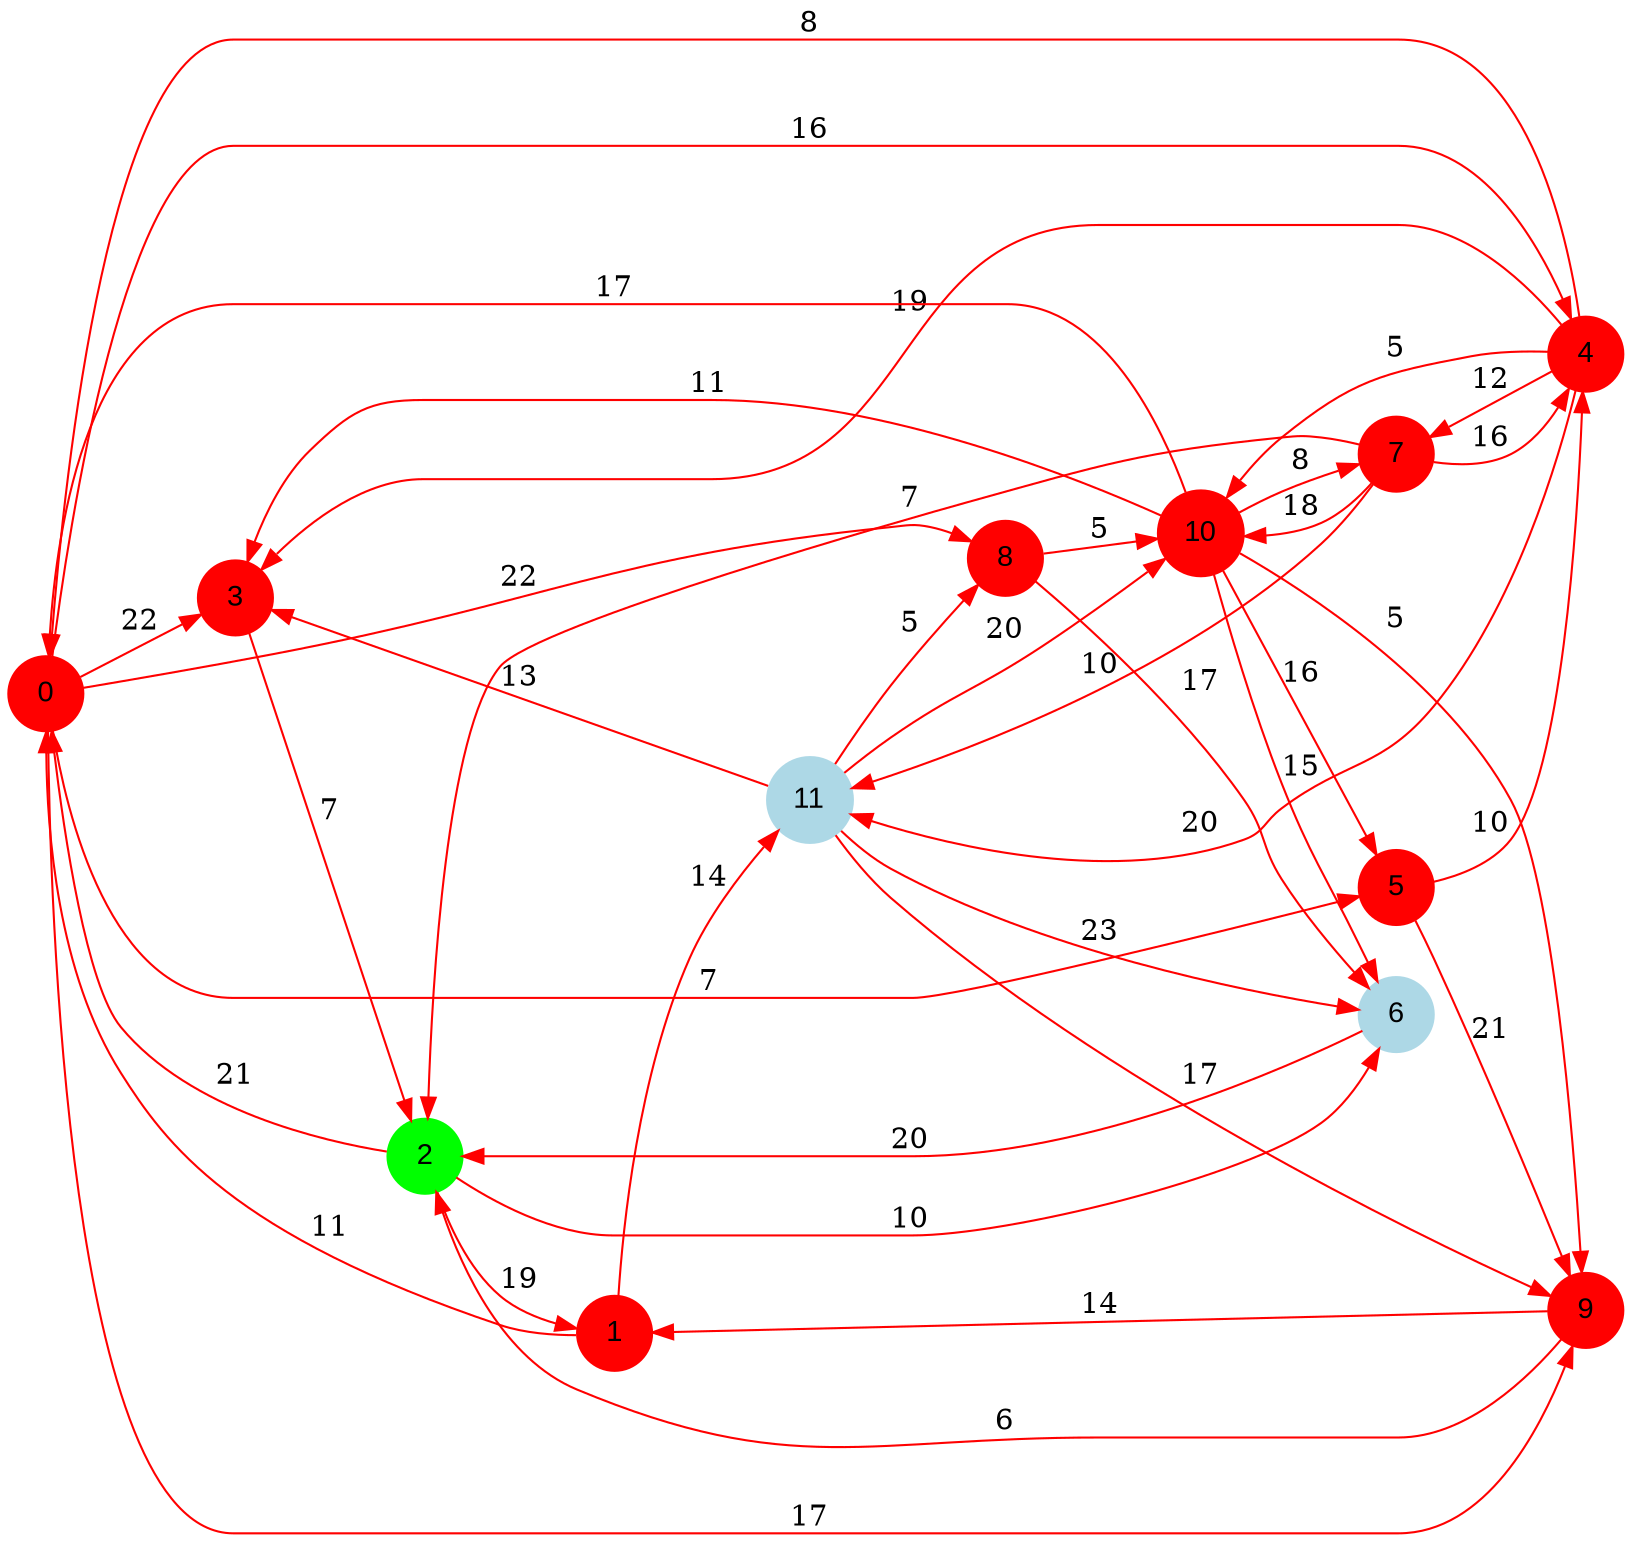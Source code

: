 digraph graphe {
rankdir = LR;
edge [color=red];
0 [fontname="Arial", shape = circle, color=red, style=filled];
1 [fontname="Arial", shape = circle, color=red, style=filled];
2 [fontname="Arial", shape = circle, color=green, style=filled];
3 [fontname="Arial", shape = circle, color=red, style=filled];
4 [fontname="Arial", shape = circle, color=red, style=filled];
5 [fontname="Arial", shape = circle, color=red, style=filled];
6 [fontname="Arial", shape = circle, color=lightblue, style=filled];
7 [fontname="Arial", shape = circle, color=red, style=filled];
8 [fontname="Arial", shape = circle, color=red, style=filled];
9 [fontname="Arial", shape = circle, color=red, style=filled];
10 [fontname="Arial", shape = circle, color=red, style=filled];
11 [fontname="Arial", shape = circle, color=lightblue, style=filled];
	0 -> 3 [label = "22"];
	0 -> 4 [label = "16"];
	0 -> 5 [label = "7"];
	0 -> 8 [label = "22"];
	0 -> 9 [label = "17"];
	1 -> 0 [label = "11"];
	1 -> 11 [label = "14"];
	2 -> 0 [label = "21"];
	2 -> 1 [label = "19"];
	2 -> 6 [label = "10"];
	3 -> 2 [label = "7"];
	4 -> 0 [label = "8"];
	4 -> 3 [label = "19"];
	4 -> 7 [label = "12"];
	4 -> 10 [label = "5"];
	4 -> 11 [label = "20"];
	5 -> 4 [label = "10"];
	5 -> 9 [label = "21"];
	6 -> 2 [label = "20"];
	7 -> 2 [label = "7"];
	7 -> 4 [label = "16"];
	7 -> 10 [label = "18"];
	7 -> 11 [label = "10"];
	8 -> 6 [label = "17"];
	8 -> 10 [label = "5"];
	9 -> 1 [label = "14"];
	9 -> 2 [label = "6"];
	10 -> 0 [label = "17"];
	10 -> 3 [label = "11"];
	10 -> 5 [label = "16"];
	10 -> 6 [label = "15"];
	10 -> 7 [label = "8"];
	10 -> 9 [label = "5"];
	11 -> 3 [label = "13"];
	11 -> 6 [label = "23"];
	11 -> 8 [label = "5"];
	11 -> 9 [label = "17"];
	11 -> 10 [label = "20"];
}